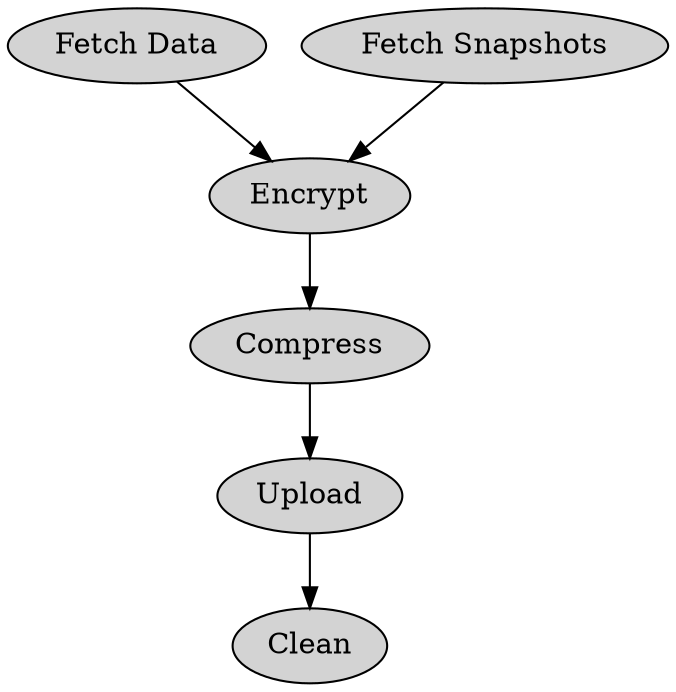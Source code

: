 digraph wf_backup {

  node [style=filled]

  // Steps
  fetch_data      [
    label="Fetch Data"
    pre=""
    post="fetch_data"
    run="/usr/bin/backup --fetch-data"
  ]
  fetch_snapshots [
    label="Fetch Snapshots"
    pre=""
    post="fetch_snapshots"
    run="/usr/bin/backup --fetch-snapshots"
  ]
  encrypt         [
    label="Encrypt"
    pre="fetch_data,fetch_snapshots"
    post="encrypt"
    run="/usr/bin/backup --encrypt"
  ]
  compress        [
    label="Compress"
    pre="encrypt"
    post="compress"
    run="/usr/bin/backup --compress"
  ]
  upload          [
    label="Upload"
    pre="compress"
    post="upload"
    run="/usr/bin/backup --upload"
  ]
  clean           [
    label="Clean"
    pre="upload"
    post="clean"
    run="/usr/bin/backup --clean"
  ]

  // Edges
  fetch_data      -> encrypt
  fetch_snapshots -> encrypt
  encrypt         -> compress
  compress        -> upload
  upload          -> clean

 }
